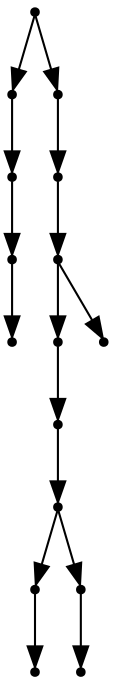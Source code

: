 digraph {
  15 [shape=point];
  3 [shape=point];
  2 [shape=point];
  1 [shape=point];
  0 [shape=point];
  14 [shape=point];
  13 [shape=point];
  12 [shape=point];
  10 [shape=point];
  9 [shape=point];
  8 [shape=point];
  5 [shape=point];
  4 [shape=point];
  7 [shape=point];
  6 [shape=point];
  11 [shape=point];
15 -> 3;
3 -> 2;
2 -> 1;
1 -> 0;
15 -> 14;
14 -> 13;
13 -> 12;
12 -> 10;
10 -> 9;
9 -> 8;
8 -> 5;
5 -> 4;
8 -> 7;
7 -> 6;
12 -> 11;
}
